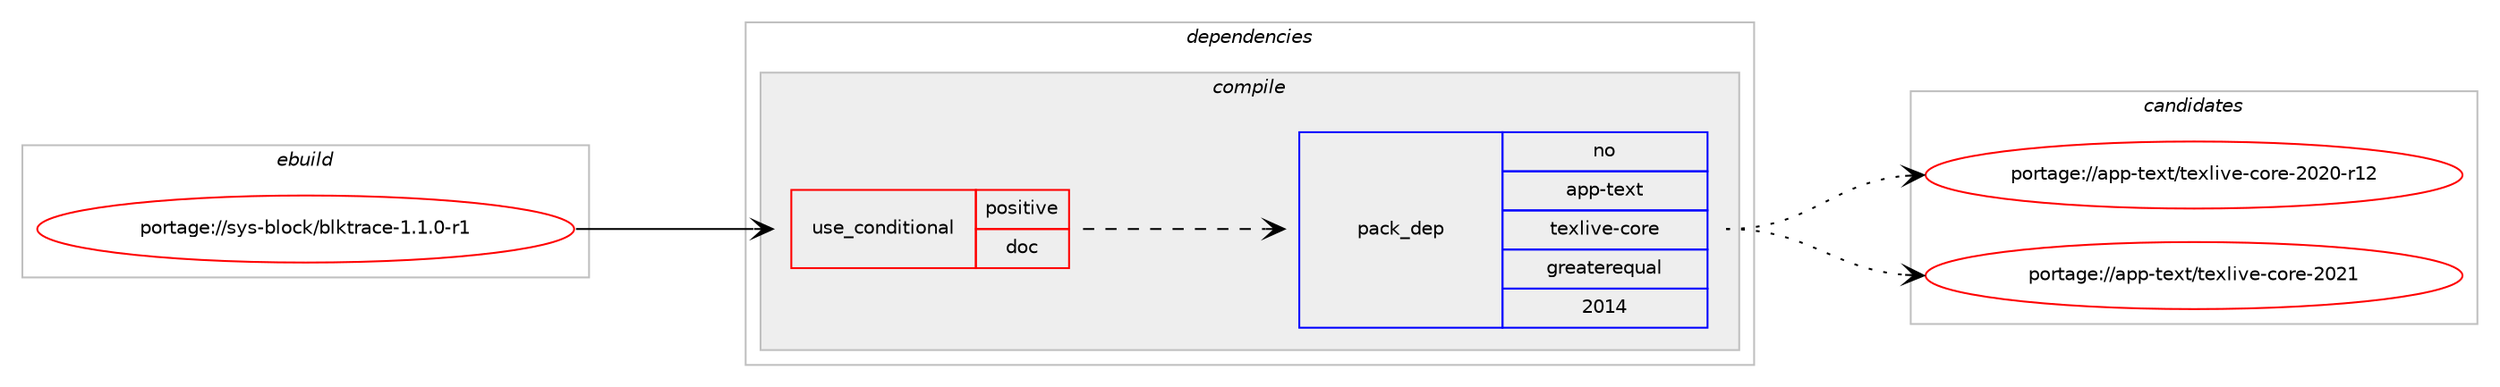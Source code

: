 digraph prolog {

# *************
# Graph options
# *************

newrank=true;
concentrate=true;
compound=true;
graph [rankdir=LR,fontname=Helvetica,fontsize=10,ranksep=1.5];#, ranksep=2.5, nodesep=0.2];
edge  [arrowhead=vee];
node  [fontname=Helvetica,fontsize=10];

# **********
# The ebuild
# **********

subgraph cluster_leftcol {
color=gray;
rank=same;
label=<<i>ebuild</i>>;
id [label="portage://sys-block/blktrace-1.1.0-r1", color=red, width=4, href="../sys-block/blktrace-1.1.0-r1.svg"];
}

# ****************
# The dependencies
# ****************

subgraph cluster_midcol {
color=gray;
label=<<i>dependencies</i>>;
subgraph cluster_compile {
fillcolor="#eeeeee";
style=filled;
label=<<i>compile</i>>;
subgraph cond875 {
dependency1370 [label=<<TABLE BORDER="0" CELLBORDER="1" CELLSPACING="0" CELLPADDING="4"><TR><TD ROWSPAN="3" CELLPADDING="10">use_conditional</TD></TR><TR><TD>positive</TD></TR><TR><TD>doc</TD></TR></TABLE>>, shape=none, color=red];
# *** BEGIN UNKNOWN DEPENDENCY TYPE (TODO) ***
# dependency1370 -> package_dependency(portage://sys-block/blktrace-1.1.0-r1,install,no,virtual,latex-base,none,[,,],[],[])
# *** END UNKNOWN DEPENDENCY TYPE (TODO) ***

subgraph pack470 {
dependency1371 [label=<<TABLE BORDER="0" CELLBORDER="1" CELLSPACING="0" CELLPADDING="4" WIDTH="220"><TR><TD ROWSPAN="6" CELLPADDING="30">pack_dep</TD></TR><TR><TD WIDTH="110">no</TD></TR><TR><TD>app-text</TD></TR><TR><TD>texlive-core</TD></TR><TR><TD>greaterequal</TD></TR><TR><TD>2014</TD></TR></TABLE>>, shape=none, color=blue];
}
dependency1370:e -> dependency1371:w [weight=20,style="dashed",arrowhead="vee"];
}
id:e -> dependency1370:w [weight=20,style="solid",arrowhead="vee"];
# *** BEGIN UNKNOWN DEPENDENCY TYPE (TODO) ***
# id -> package_dependency(portage://sys-block/blktrace-1.1.0-r1,install,no,dev-libs,libaio,none,[,,],[],[])
# *** END UNKNOWN DEPENDENCY TYPE (TODO) ***

# *** BEGIN UNKNOWN DEPENDENCY TYPE (TODO) ***
# id -> package_dependency(portage://sys-block/blktrace-1.1.0-r1,install,no,sys-kernel,linux-headers,none,[,,],[],[])
# *** END UNKNOWN DEPENDENCY TYPE (TODO) ***

}
subgraph cluster_compileandrun {
fillcolor="#eeeeee";
style=filled;
label=<<i>compile and run</i>>;
}
subgraph cluster_run {
fillcolor="#eeeeee";
style=filled;
label=<<i>run</i>>;
# *** BEGIN UNKNOWN DEPENDENCY TYPE (TODO) ***
# id -> package_dependency(portage://sys-block/blktrace-1.1.0-r1,run,no,dev-libs,libaio,none,[,,],[],[])
# *** END UNKNOWN DEPENDENCY TYPE (TODO) ***

}
}

# **************
# The candidates
# **************

subgraph cluster_choices {
rank=same;
color=gray;
label=<<i>candidates</i>>;

subgraph choice470 {
color=black;
nodesep=1;
choice97112112451161011201164711610112010810511810145991111141014550485048451144950 [label="portage://app-text/texlive-core-2020-r12", color=red, width=4,href="../app-text/texlive-core-2020-r12.svg"];
choice97112112451161011201164711610112010810511810145991111141014550485049 [label="portage://app-text/texlive-core-2021", color=red, width=4,href="../app-text/texlive-core-2021.svg"];
dependency1371:e -> choice97112112451161011201164711610112010810511810145991111141014550485048451144950:w [style=dotted,weight="100"];
dependency1371:e -> choice97112112451161011201164711610112010810511810145991111141014550485049:w [style=dotted,weight="100"];
}
}

}

